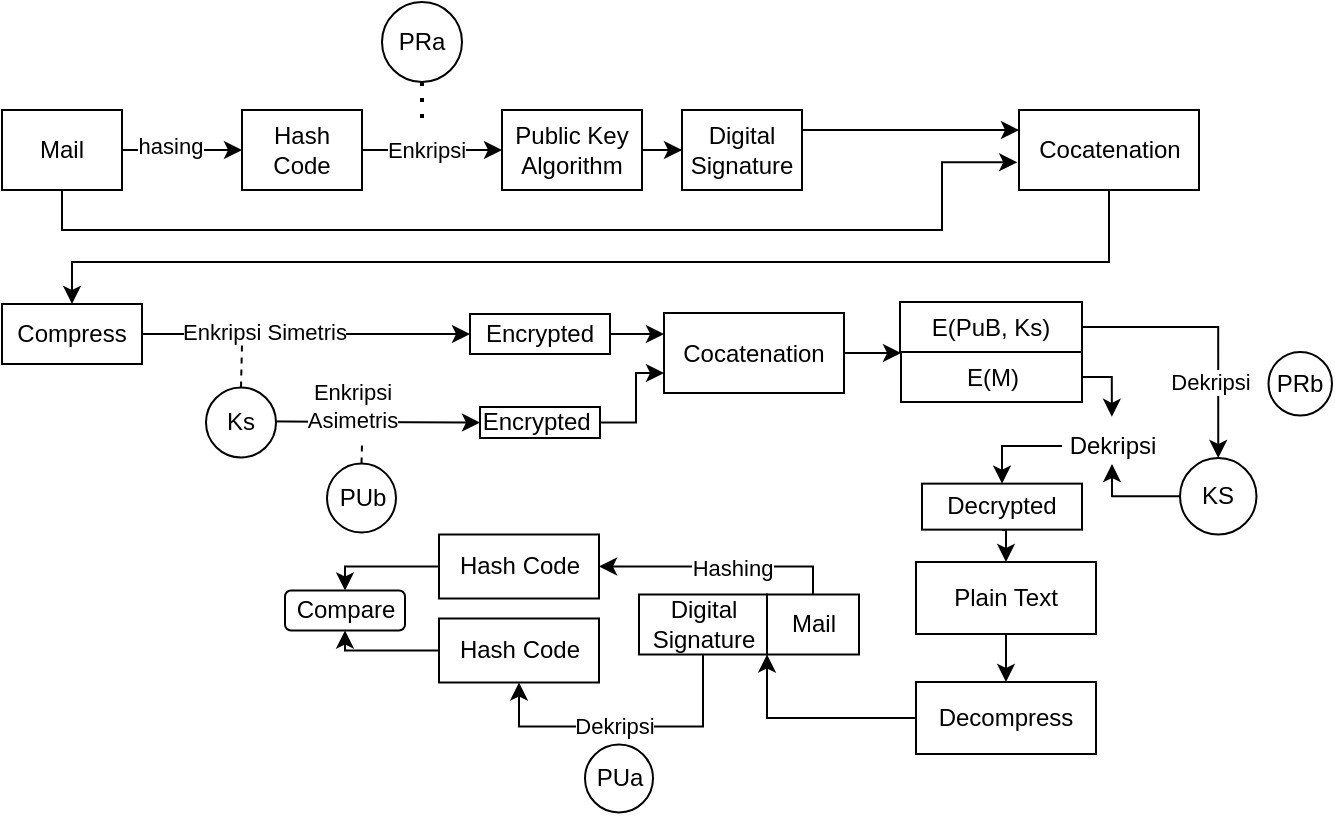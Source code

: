 <mxfile version="24.2.7" type="github">
  <diagram name="Halaman-1" id="qe4BU73SextdSs9JXbHd">
    <mxGraphModel dx="1066" dy="485" grid="1" gridSize="10" guides="1" tooltips="1" connect="1" arrows="1" fold="1" page="1" pageScale="1" pageWidth="827" pageHeight="1169" math="0" shadow="0">
      <root>
        <mxCell id="0" />
        <mxCell id="1" parent="0" />
        <mxCell id="ryltJod2aTbt4LYnvyuR-70" value="" style="edgeStyle=orthogonalEdgeStyle;rounded=0;orthogonalLoop=1;jettySize=auto;html=1;" parent="1" source="ryltJod2aTbt4LYnvyuR-88" target="ryltJod2aTbt4LYnvyuR-75" edge="1">
          <mxGeometry relative="1" as="geometry" />
        </mxCell>
        <mxCell id="ryltJod2aTbt4LYnvyuR-71" value="Enkripsi" style="edgeLabel;html=1;align=center;verticalAlign=middle;resizable=0;points=[];" parent="ryltJod2aTbt4LYnvyuR-70" vertex="1" connectable="0">
          <mxGeometry x="-0.094" relative="1" as="geometry">
            <mxPoint as="offset" />
          </mxGeometry>
        </mxCell>
        <mxCell id="ryltJod2aTbt4LYnvyuR-72" style="edgeStyle=orthogonalEdgeStyle;rounded=0;orthogonalLoop=1;jettySize=auto;html=1;exitX=0.5;exitY=1;exitDx=0;exitDy=0;entryX=-0.01;entryY=0.653;entryDx=0;entryDy=0;entryPerimeter=0;" parent="1" source="ryltJod2aTbt4LYnvyuR-73" target="ryltJod2aTbt4LYnvyuR-79" edge="1">
          <mxGeometry relative="1" as="geometry">
            <mxPoint x="500" y="194" as="targetPoint" />
            <Array as="points">
              <mxPoint x="60" y="234" />
              <mxPoint x="500" y="234" />
              <mxPoint x="500" y="200" />
            </Array>
          </mxGeometry>
        </mxCell>
        <mxCell id="ryltJod2aTbt4LYnvyuR-73" value="Mail" style="rounded=0;whiteSpace=wrap;html=1;" parent="1" vertex="1">
          <mxGeometry x="30" y="174" width="60" height="40" as="geometry" />
        </mxCell>
        <mxCell id="ryltJod2aTbt4LYnvyuR-74" value="" style="edgeStyle=orthogonalEdgeStyle;rounded=0;orthogonalLoop=1;jettySize=auto;html=1;" parent="1" source="ryltJod2aTbt4LYnvyuR-75" target="ryltJod2aTbt4LYnvyuR-77" edge="1">
          <mxGeometry relative="1" as="geometry" />
        </mxCell>
        <mxCell id="ryltJod2aTbt4LYnvyuR-75" value="Public Key &lt;br&gt;Algorithm" style="rounded=0;whiteSpace=wrap;html=1;" parent="1" vertex="1">
          <mxGeometry x="280" y="174" width="70" height="40" as="geometry" />
        </mxCell>
        <mxCell id="ryltJod2aTbt4LYnvyuR-76" style="edgeStyle=orthogonalEdgeStyle;rounded=0;orthogonalLoop=1;jettySize=auto;html=1;exitX=1;exitY=0.25;exitDx=0;exitDy=0;entryX=0;entryY=0.25;entryDx=0;entryDy=0;" parent="1" source="ryltJod2aTbt4LYnvyuR-77" target="ryltJod2aTbt4LYnvyuR-79" edge="1">
          <mxGeometry relative="1" as="geometry" />
        </mxCell>
        <mxCell id="ryltJod2aTbt4LYnvyuR-77" value="Digital Signature" style="rounded=0;whiteSpace=wrap;html=1;" parent="1" vertex="1">
          <mxGeometry x="370" y="174" width="60" height="40" as="geometry" />
        </mxCell>
        <mxCell id="ryltJod2aTbt4LYnvyuR-143" style="edgeStyle=orthogonalEdgeStyle;rounded=0;orthogonalLoop=1;jettySize=auto;html=1;exitX=0.5;exitY=1;exitDx=0;exitDy=0;entryX=0.5;entryY=0;entryDx=0;entryDy=0;" parent="1" source="ryltJod2aTbt4LYnvyuR-79" target="ryltJod2aTbt4LYnvyuR-110" edge="1">
          <mxGeometry relative="1" as="geometry">
            <Array as="points">
              <mxPoint x="584" y="250" />
              <mxPoint x="65" y="250" />
            </Array>
          </mxGeometry>
        </mxCell>
        <mxCell id="ryltJod2aTbt4LYnvyuR-79" value="Cocatenation" style="rounded=0;whiteSpace=wrap;html=1;" parent="1" vertex="1">
          <mxGeometry x="538.5" y="174" width="90" height="40" as="geometry" />
        </mxCell>
        <mxCell id="ryltJod2aTbt4LYnvyuR-84" value="PRa" style="ellipse;whiteSpace=wrap;html=1;aspect=fixed;" parent="1" vertex="1">
          <mxGeometry x="220" y="120" width="40" height="40" as="geometry" />
        </mxCell>
        <mxCell id="ryltJod2aTbt4LYnvyuR-85" value="" style="endArrow=none;dashed=1;html=1;dashPattern=1 3;strokeWidth=2;rounded=0;exitX=0.5;exitY=1;exitDx=0;exitDy=0;" parent="1" source="ryltJod2aTbt4LYnvyuR-84" edge="1">
          <mxGeometry width="50" height="50" relative="1" as="geometry">
            <mxPoint x="260.0" y="144" as="sourcePoint" />
            <mxPoint x="240" y="184" as="targetPoint" />
          </mxGeometry>
        </mxCell>
        <mxCell id="ryltJod2aTbt4LYnvyuR-86" value="" style="edgeStyle=orthogonalEdgeStyle;rounded=0;orthogonalLoop=1;jettySize=auto;html=1;" parent="1" source="ryltJod2aTbt4LYnvyuR-73" target="ryltJod2aTbt4LYnvyuR-88" edge="1">
          <mxGeometry relative="1" as="geometry">
            <mxPoint x="100" y="194" as="sourcePoint" />
            <mxPoint x="254" y="194" as="targetPoint" />
          </mxGeometry>
        </mxCell>
        <mxCell id="ryltJod2aTbt4LYnvyuR-87" value="hasing" style="edgeLabel;html=1;align=center;verticalAlign=middle;resizable=0;points=[];" parent="ryltJod2aTbt4LYnvyuR-86" vertex="1" connectable="0">
          <mxGeometry x="-0.234" relative="1" as="geometry">
            <mxPoint x="1" y="-2" as="offset" />
          </mxGeometry>
        </mxCell>
        <mxCell id="ryltJod2aTbt4LYnvyuR-88" value="Hash Code" style="rounded=0;whiteSpace=wrap;html=1;" parent="1" vertex="1">
          <mxGeometry x="150" y="174" width="60" height="40" as="geometry" />
        </mxCell>
        <mxCell id="ryltJod2aTbt4LYnvyuR-110" value="Compress" style="rounded=0;whiteSpace=wrap;html=1;" parent="1" vertex="1">
          <mxGeometry x="30" y="271" width="70" height="30" as="geometry" />
        </mxCell>
        <mxCell id="ryltJod2aTbt4LYnvyuR-112" value="Encrypted" style="rounded=0;whiteSpace=wrap;html=1;" parent="1" vertex="1">
          <mxGeometry x="264" y="276" width="70" height="20" as="geometry" />
        </mxCell>
        <mxCell id="ryltJod2aTbt4LYnvyuR-108" value="" style="edgeStyle=orthogonalEdgeStyle;rounded=0;orthogonalLoop=1;jettySize=auto;html=1;" parent="1" source="ryltJod2aTbt4LYnvyuR-110" target="ryltJod2aTbt4LYnvyuR-112" edge="1">
          <mxGeometry relative="1" as="geometry" />
        </mxCell>
        <mxCell id="ryltJod2aTbt4LYnvyuR-109" value="Enkripsi Simetris" style="edgeLabel;html=1;align=center;verticalAlign=middle;resizable=0;points=[];" parent="ryltJod2aTbt4LYnvyuR-108" vertex="1" connectable="0">
          <mxGeometry x="-0.511" relative="1" as="geometry">
            <mxPoint x="21" y="-1" as="offset" />
          </mxGeometry>
        </mxCell>
        <mxCell id="ryltJod2aTbt4LYnvyuR-113" value="" style="endArrow=none;dashed=1;html=1;rounded=0;exitX=0.5;exitY=0;exitDx=0;exitDy=0;" parent="1" source="ryltJod2aTbt4LYnvyuR-116" edge="1">
          <mxGeometry width="50" height="50" relative="1" as="geometry">
            <mxPoint x="114" y="331" as="sourcePoint" />
            <mxPoint x="150" y="291" as="targetPoint" />
          </mxGeometry>
        </mxCell>
        <mxCell id="ryltJod2aTbt4LYnvyuR-114" value="" style="edgeStyle=orthogonalEdgeStyle;rounded=0;orthogonalLoop=1;jettySize=auto;html=1;entryX=0;entryY=0.5;entryDx=0;entryDy=0;" parent="1" target="ryltJod2aTbt4LYnvyuR-118" edge="1">
          <mxGeometry relative="1" as="geometry">
            <mxPoint x="142" y="329.5" as="sourcePoint" />
            <mxPoint x="219" y="329.5" as="targetPoint" />
          </mxGeometry>
        </mxCell>
        <mxCell id="ryltJod2aTbt4LYnvyuR-115" value="Enkripsi &lt;br&gt;Asimetris" style="edgeLabel;html=1;align=center;verticalAlign=middle;resizable=0;points=[];" parent="ryltJod2aTbt4LYnvyuR-114" vertex="1" connectable="0">
          <mxGeometry x="-0.033" relative="1" as="geometry">
            <mxPoint x="1" y="-8" as="offset" />
          </mxGeometry>
        </mxCell>
        <mxCell id="ryltJod2aTbt4LYnvyuR-116" value="Ks" style="ellipse;whiteSpace=wrap;html=1;aspect=fixed;" parent="1" vertex="1">
          <mxGeometry x="132" y="312.75" width="35" height="35" as="geometry" />
        </mxCell>
        <mxCell id="ryltJod2aTbt4LYnvyuR-118" value="Encrypted&amp;nbsp;" style="rounded=0;whiteSpace=wrap;html=1;" parent="1" vertex="1">
          <mxGeometry x="269" y="322.5" width="60" height="15.5" as="geometry" />
        </mxCell>
        <mxCell id="ryltJod2aTbt4LYnvyuR-119" value="PUb" style="ellipse;whiteSpace=wrap;html=1;aspect=fixed;" parent="1" vertex="1">
          <mxGeometry x="192.5" y="350.75" width="34.5" height="34.5" as="geometry" />
        </mxCell>
        <mxCell id="ryltJod2aTbt4LYnvyuR-120" value="" style="endArrow=none;dashed=1;html=1;rounded=0;exitX=0.5;exitY=0;exitDx=0;exitDy=0;" parent="1" source="ryltJod2aTbt4LYnvyuR-119" edge="1">
          <mxGeometry width="50" height="50" relative="1" as="geometry">
            <mxPoint x="176" y="382" as="sourcePoint" />
            <mxPoint x="210" y="341" as="targetPoint" />
          </mxGeometry>
        </mxCell>
        <mxCell id="ryltJod2aTbt4LYnvyuR-122" value="Cocatenation" style="rounded=0;whiteSpace=wrap;html=1;" parent="1" vertex="1">
          <mxGeometry x="361" y="275.5" width="90" height="40" as="geometry" />
        </mxCell>
        <mxCell id="ryltJod2aTbt4LYnvyuR-111" style="edgeStyle=orthogonalEdgeStyle;rounded=0;orthogonalLoop=1;jettySize=auto;html=1;exitX=1;exitY=0.5;exitDx=0;exitDy=0;entryX=0;entryY=0.25;entryDx=0;entryDy=0;" parent="1" source="ryltJod2aTbt4LYnvyuR-112" target="ryltJod2aTbt4LYnvyuR-122" edge="1">
          <mxGeometry relative="1" as="geometry" />
        </mxCell>
        <mxCell id="ryltJod2aTbt4LYnvyuR-117" style="edgeStyle=orthogonalEdgeStyle;rounded=0;orthogonalLoop=1;jettySize=auto;html=1;exitX=1;exitY=0.5;exitDx=0;exitDy=0;entryX=0;entryY=0.75;entryDx=0;entryDy=0;" parent="1" source="ryltJod2aTbt4LYnvyuR-118" target="ryltJod2aTbt4LYnvyuR-122" edge="1">
          <mxGeometry relative="1" as="geometry">
            <Array as="points">
              <mxPoint x="347" y="331" />
              <mxPoint x="347" y="305" />
            </Array>
          </mxGeometry>
        </mxCell>
        <mxCell id="ryltJod2aTbt4LYnvyuR-125" value="E(PuB, Ks)" style="rounded=0;whiteSpace=wrap;html=1;" parent="1" vertex="1">
          <mxGeometry x="479" y="270" width="91" height="25" as="geometry" />
        </mxCell>
        <mxCell id="ryltJod2aTbt4LYnvyuR-126" value="E(M)" style="rounded=0;whiteSpace=wrap;html=1;" parent="1" vertex="1">
          <mxGeometry x="479.5" y="295" width="90.5" height="25" as="geometry" />
        </mxCell>
        <mxCell id="ryltJod2aTbt4LYnvyuR-121" value="" style="edgeStyle=orthogonalEdgeStyle;rounded=0;orthogonalLoop=1;jettySize=auto;html=1;" parent="1" source="ryltJod2aTbt4LYnvyuR-122" target="ryltJod2aTbt4LYnvyuR-126" edge="1">
          <mxGeometry relative="1" as="geometry">
            <Array as="points">
              <mxPoint x="480" y="296" />
              <mxPoint x="480" y="296" />
            </Array>
          </mxGeometry>
        </mxCell>
        <mxCell id="ryltJod2aTbt4LYnvyuR-127" style="edgeStyle=orthogonalEdgeStyle;rounded=0;orthogonalLoop=1;jettySize=auto;html=1;exitX=0;exitY=0.5;exitDx=0;exitDy=0;" parent="1" source="ryltJod2aTbt4LYnvyuR-128" edge="1">
          <mxGeometry relative="1" as="geometry">
            <mxPoint x="585" y="351" as="targetPoint" />
          </mxGeometry>
        </mxCell>
        <mxCell id="ryltJod2aTbt4LYnvyuR-128" value="KS" style="ellipse;whiteSpace=wrap;html=1;aspect=fixed;" parent="1" vertex="1">
          <mxGeometry x="619" y="348" width="38.25" height="38.25" as="geometry" />
        </mxCell>
        <mxCell id="ryltJod2aTbt4LYnvyuR-123" style="edgeStyle=orthogonalEdgeStyle;rounded=0;orthogonalLoop=1;jettySize=auto;html=1;exitX=1;exitY=0.5;exitDx=0;exitDy=0;entryX=0.5;entryY=0;entryDx=0;entryDy=0;" parent="1" source="ryltJod2aTbt4LYnvyuR-125" target="ryltJod2aTbt4LYnvyuR-128" edge="1">
          <mxGeometry relative="1" as="geometry" />
        </mxCell>
        <mxCell id="ryltJod2aTbt4LYnvyuR-124" value="Dekripsi" style="edgeLabel;html=1;align=center;verticalAlign=middle;resizable=0;points=[];" parent="ryltJod2aTbt4LYnvyuR-123" vertex="1" connectable="0">
          <mxGeometry x="0.43" y="-4" relative="1" as="geometry">
            <mxPoint as="offset" />
          </mxGeometry>
        </mxCell>
        <mxCell id="ryltJod2aTbt4LYnvyuR-144" style="edgeStyle=orthogonalEdgeStyle;rounded=0;orthogonalLoop=1;jettySize=auto;html=1;exitX=0.5;exitY=1;exitDx=0;exitDy=0;entryX=0.5;entryY=0;entryDx=0;entryDy=0;" parent="1" source="ryltJod2aTbt4LYnvyuR-130" target="ryltJod2aTbt4LYnvyuR-82" edge="1">
          <mxGeometry relative="1" as="geometry" />
        </mxCell>
        <mxCell id="ryltJod2aTbt4LYnvyuR-130" value="Decrypted" style="rounded=0;whiteSpace=wrap;html=1;" parent="1" vertex="1">
          <mxGeometry x="490" y="360.82" width="80" height="23" as="geometry" />
        </mxCell>
        <mxCell id="ryltJod2aTbt4LYnvyuR-131" value="PRb" style="ellipse;whiteSpace=wrap;html=1;aspect=fixed;" parent="1" vertex="1">
          <mxGeometry x="663.25" y="295" width="31.75" height="31.75" as="geometry" />
        </mxCell>
        <mxCell id="ryltJod2aTbt4LYnvyuR-132" style="edgeStyle=orthogonalEdgeStyle;rounded=0;orthogonalLoop=1;jettySize=auto;html=1;exitX=0.5;exitY=1;exitDx=0;exitDy=0;" parent="1" source="ryltJod2aTbt4LYnvyuR-130" target="ryltJod2aTbt4LYnvyuR-130" edge="1">
          <mxGeometry relative="1" as="geometry" />
        </mxCell>
        <mxCell id="ryltJod2aTbt4LYnvyuR-136" style="edgeStyle=orthogonalEdgeStyle;rounded=0;orthogonalLoop=1;jettySize=auto;html=1;entryX=0.5;entryY=0;entryDx=0;entryDy=0;" parent="1" target="ryltJod2aTbt4LYnvyuR-130" edge="1">
          <mxGeometry relative="1" as="geometry">
            <mxPoint x="560" y="342" as="sourcePoint" />
            <Array as="points">
              <mxPoint x="530" y="342" />
            </Array>
          </mxGeometry>
        </mxCell>
        <mxCell id="ryltJod2aTbt4LYnvyuR-137" value="Dekripsi" style="text;html=1;align=center;verticalAlign=middle;resizable=0;points=[];autosize=1;strokeColor=none;fillColor=none;" parent="1" vertex="1">
          <mxGeometry x="550" y="327" width="70" height="30" as="geometry" />
        </mxCell>
        <mxCell id="ryltJod2aTbt4LYnvyuR-138" style="edgeStyle=orthogonalEdgeStyle;rounded=0;orthogonalLoop=1;jettySize=auto;html=1;exitX=1;exitY=0.5;exitDx=0;exitDy=0;entryX=0.499;entryY=0.013;entryDx=0;entryDy=0;entryPerimeter=0;" parent="1" source="ryltJod2aTbt4LYnvyuR-126" target="ryltJod2aTbt4LYnvyuR-137" edge="1">
          <mxGeometry relative="1" as="geometry" />
        </mxCell>
        <mxCell id="ryltJod2aTbt4LYnvyuR-103" value="" style="group" parent="1" vertex="1" connectable="0">
          <mxGeometry x="171.5" y="386.25" width="287" height="139" as="geometry" />
        </mxCell>
        <mxCell id="ryltJod2aTbt4LYnvyuR-93" value="Digital Signature" style="rounded=0;whiteSpace=wrap;html=1;" parent="ryltJod2aTbt4LYnvyuR-103" vertex="1">
          <mxGeometry x="177" y="30" width="64" height="30" as="geometry" />
        </mxCell>
        <mxCell id="ryltJod2aTbt4LYnvyuR-94" value="Mail" style="rounded=0;whiteSpace=wrap;html=1;" parent="ryltJod2aTbt4LYnvyuR-103" vertex="1">
          <mxGeometry x="241" y="30" width="46" height="30" as="geometry" />
        </mxCell>
        <mxCell id="ryltJod2aTbt4LYnvyuR-96" value="Hash Code" style="rounded=0;whiteSpace=wrap;html=1;" parent="ryltJod2aTbt4LYnvyuR-103" vertex="1">
          <mxGeometry x="77" width="80" height="32" as="geometry" />
        </mxCell>
        <mxCell id="ryltJod2aTbt4LYnvyuR-97" style="edgeStyle=orthogonalEdgeStyle;rounded=0;orthogonalLoop=1;jettySize=auto;html=1;exitX=0.5;exitY=0;exitDx=0;exitDy=0;" parent="ryltJod2aTbt4LYnvyuR-103" source="ryltJod2aTbt4LYnvyuR-94" edge="1">
          <mxGeometry relative="1" as="geometry">
            <mxPoint x="157" y="16" as="targetPoint" />
            <Array as="points">
              <mxPoint x="264" y="16" />
              <mxPoint x="157" y="16" />
            </Array>
          </mxGeometry>
        </mxCell>
        <mxCell id="ryltJod2aTbt4LYnvyuR-98" value="Hashing" style="edgeLabel;html=1;align=center;verticalAlign=middle;resizable=0;points=[];" parent="ryltJod2aTbt4LYnvyuR-97" vertex="1" connectable="0">
          <mxGeometry x="-0.093" relative="1" as="geometry">
            <mxPoint as="offset" />
          </mxGeometry>
        </mxCell>
        <mxCell id="ryltJod2aTbt4LYnvyuR-100" value="Hash Code" style="rounded=0;whiteSpace=wrap;html=1;" parent="ryltJod2aTbt4LYnvyuR-103" vertex="1">
          <mxGeometry x="77" y="42" width="80" height="32" as="geometry" />
        </mxCell>
        <mxCell id="ryltJod2aTbt4LYnvyuR-91" style="edgeStyle=orthogonalEdgeStyle;rounded=0;orthogonalLoop=1;jettySize=auto;html=1;entryX=0.5;entryY=1;entryDx=0;entryDy=0;" parent="ryltJod2aTbt4LYnvyuR-103" source="ryltJod2aTbt4LYnvyuR-93" target="ryltJod2aTbt4LYnvyuR-100" edge="1">
          <mxGeometry relative="1" as="geometry">
            <mxPoint x="187" y="132" as="targetPoint" />
            <Array as="points">
              <mxPoint x="209" y="96" />
              <mxPoint x="117" y="96" />
            </Array>
          </mxGeometry>
        </mxCell>
        <mxCell id="ryltJod2aTbt4LYnvyuR-92" value="Dekripsi" style="edgeLabel;html=1;align=center;verticalAlign=middle;resizable=0;points=[];" parent="ryltJod2aTbt4LYnvyuR-91" vertex="1" connectable="0">
          <mxGeometry x="0.078" y="2" relative="1" as="geometry">
            <mxPoint y="-3" as="offset" />
          </mxGeometry>
        </mxCell>
        <mxCell id="ryltJod2aTbt4LYnvyuR-101" value="PUa" style="ellipse;whiteSpace=wrap;html=1;aspect=fixed;" parent="ryltJod2aTbt4LYnvyuR-103" vertex="1">
          <mxGeometry x="150" y="105" width="34" height="34" as="geometry" />
        </mxCell>
        <mxCell id="ryltJod2aTbt4LYnvyuR-102" value="Compare" style="rounded=1;whiteSpace=wrap;html=1;" parent="ryltJod2aTbt4LYnvyuR-103" vertex="1">
          <mxGeometry y="28" width="60" height="20" as="geometry" />
        </mxCell>
        <mxCell id="ryltJod2aTbt4LYnvyuR-95" style="edgeStyle=orthogonalEdgeStyle;rounded=0;orthogonalLoop=1;jettySize=auto;html=1;exitX=0;exitY=0.5;exitDx=0;exitDy=0;entryX=0.5;entryY=0;entryDx=0;entryDy=0;" parent="ryltJod2aTbt4LYnvyuR-103" source="ryltJod2aTbt4LYnvyuR-96" target="ryltJod2aTbt4LYnvyuR-102" edge="1">
          <mxGeometry relative="1" as="geometry">
            <Array as="points">
              <mxPoint x="30" y="16" />
            </Array>
          </mxGeometry>
        </mxCell>
        <mxCell id="ryltJod2aTbt4LYnvyuR-99" style="edgeStyle=orthogonalEdgeStyle;rounded=0;orthogonalLoop=1;jettySize=auto;html=1;exitX=0;exitY=0.5;exitDx=0;exitDy=0;entryX=0.5;entryY=1;entryDx=0;entryDy=0;" parent="ryltJod2aTbt4LYnvyuR-103" source="ryltJod2aTbt4LYnvyuR-100" target="ryltJod2aTbt4LYnvyuR-102" edge="1">
          <mxGeometry relative="1" as="geometry">
            <Array as="points">
              <mxPoint x="30" y="58" />
            </Array>
          </mxGeometry>
        </mxCell>
        <mxCell id="ryltJod2aTbt4LYnvyuR-105" value="" style="group" parent="1" vertex="1" connectable="0">
          <mxGeometry x="487" y="400" width="90" height="96" as="geometry" />
        </mxCell>
        <mxCell id="ryltJod2aTbt4LYnvyuR-82" value="Plain Text" style="rounded=0;whiteSpace=wrap;html=1;container=0;" parent="ryltJod2aTbt4LYnvyuR-105" vertex="1">
          <mxGeometry width="90" height="36" as="geometry" />
        </mxCell>
        <mxCell id="ryltJod2aTbt4LYnvyuR-90" value="Decompress" style="rounded=0;whiteSpace=wrap;html=1;container=0;" parent="ryltJod2aTbt4LYnvyuR-105" vertex="1">
          <mxGeometry y="60" width="90" height="36" as="geometry" />
        </mxCell>
        <mxCell id="ryltJod2aTbt4LYnvyuR-81" style="edgeStyle=orthogonalEdgeStyle;rounded=0;orthogonalLoop=1;jettySize=auto;html=1;exitX=0.5;exitY=1;exitDx=0;exitDy=0;entryX=0.5;entryY=0;entryDx=0;entryDy=0;" parent="ryltJod2aTbt4LYnvyuR-105" source="ryltJod2aTbt4LYnvyuR-82" target="ryltJod2aTbt4LYnvyuR-90" edge="1">
          <mxGeometry relative="1" as="geometry" />
        </mxCell>
        <mxCell id="ryltJod2aTbt4LYnvyuR-89" style="edgeStyle=orthogonalEdgeStyle;rounded=0;orthogonalLoop=1;jettySize=auto;html=1;entryX=1;entryY=1;entryDx=0;entryDy=0;" parent="1" source="ryltJod2aTbt4LYnvyuR-90" target="ryltJod2aTbt4LYnvyuR-93" edge="1">
          <mxGeometry relative="1" as="geometry">
            <mxPoint x="390.0" y="350" as="targetPoint" />
          </mxGeometry>
        </mxCell>
      </root>
    </mxGraphModel>
  </diagram>
</mxfile>
